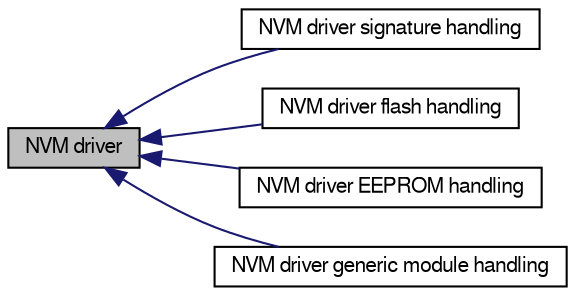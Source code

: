 digraph structs
{
  edge [fontname="FreeSans",fontsize="10",labelfontname="FreeSans",labelfontsize="10"];
  node [fontname="FreeSans",fontsize="10",shape=record];
  rankdir=LR;
  Node2 [label="NVM driver signature handling",height=0.2,width=0.4,color="black", fillcolor="white", style="filled",URL="$group__nvm__signature__group.html",tooltip="Handling of signature rows."];
  Node4 [label="NVM driver flash handling",height=0.2,width=0.4,color="black", fillcolor="white", style="filled",URL="$group__nvm__flash__group.html",tooltip="Functions for handling internal flash memory."];
  Node3 [label="NVM driver EEPROM handling",height=0.2,width=0.4,color="black", fillcolor="white", style="filled",URL="$group__nvm__eeprom__group.html",tooltip="Functions for handling internal EEPROM memory."];
  Node1 [label="NVM driver generic module handling",height=0.2,width=0.4,color="black", fillcolor="white", style="filled",URL="$group__nvm__generic__group.html",tooltip="Support functions for the NVM driver."];
  Node0 [label="NVM driver",height=0.2,width=0.4,color="black", fillcolor="grey75", style="filled" fontcolor="black"];
  Node0->Node1 [shape=plaintext, color="midnightblue", dir="back", style="solid"];
  Node0->Node2 [shape=plaintext, color="midnightblue", dir="back", style="solid"];
  Node0->Node3 [shape=plaintext, color="midnightblue", dir="back", style="solid"];
  Node0->Node4 [shape=plaintext, color="midnightblue", dir="back", style="solid"];
}
